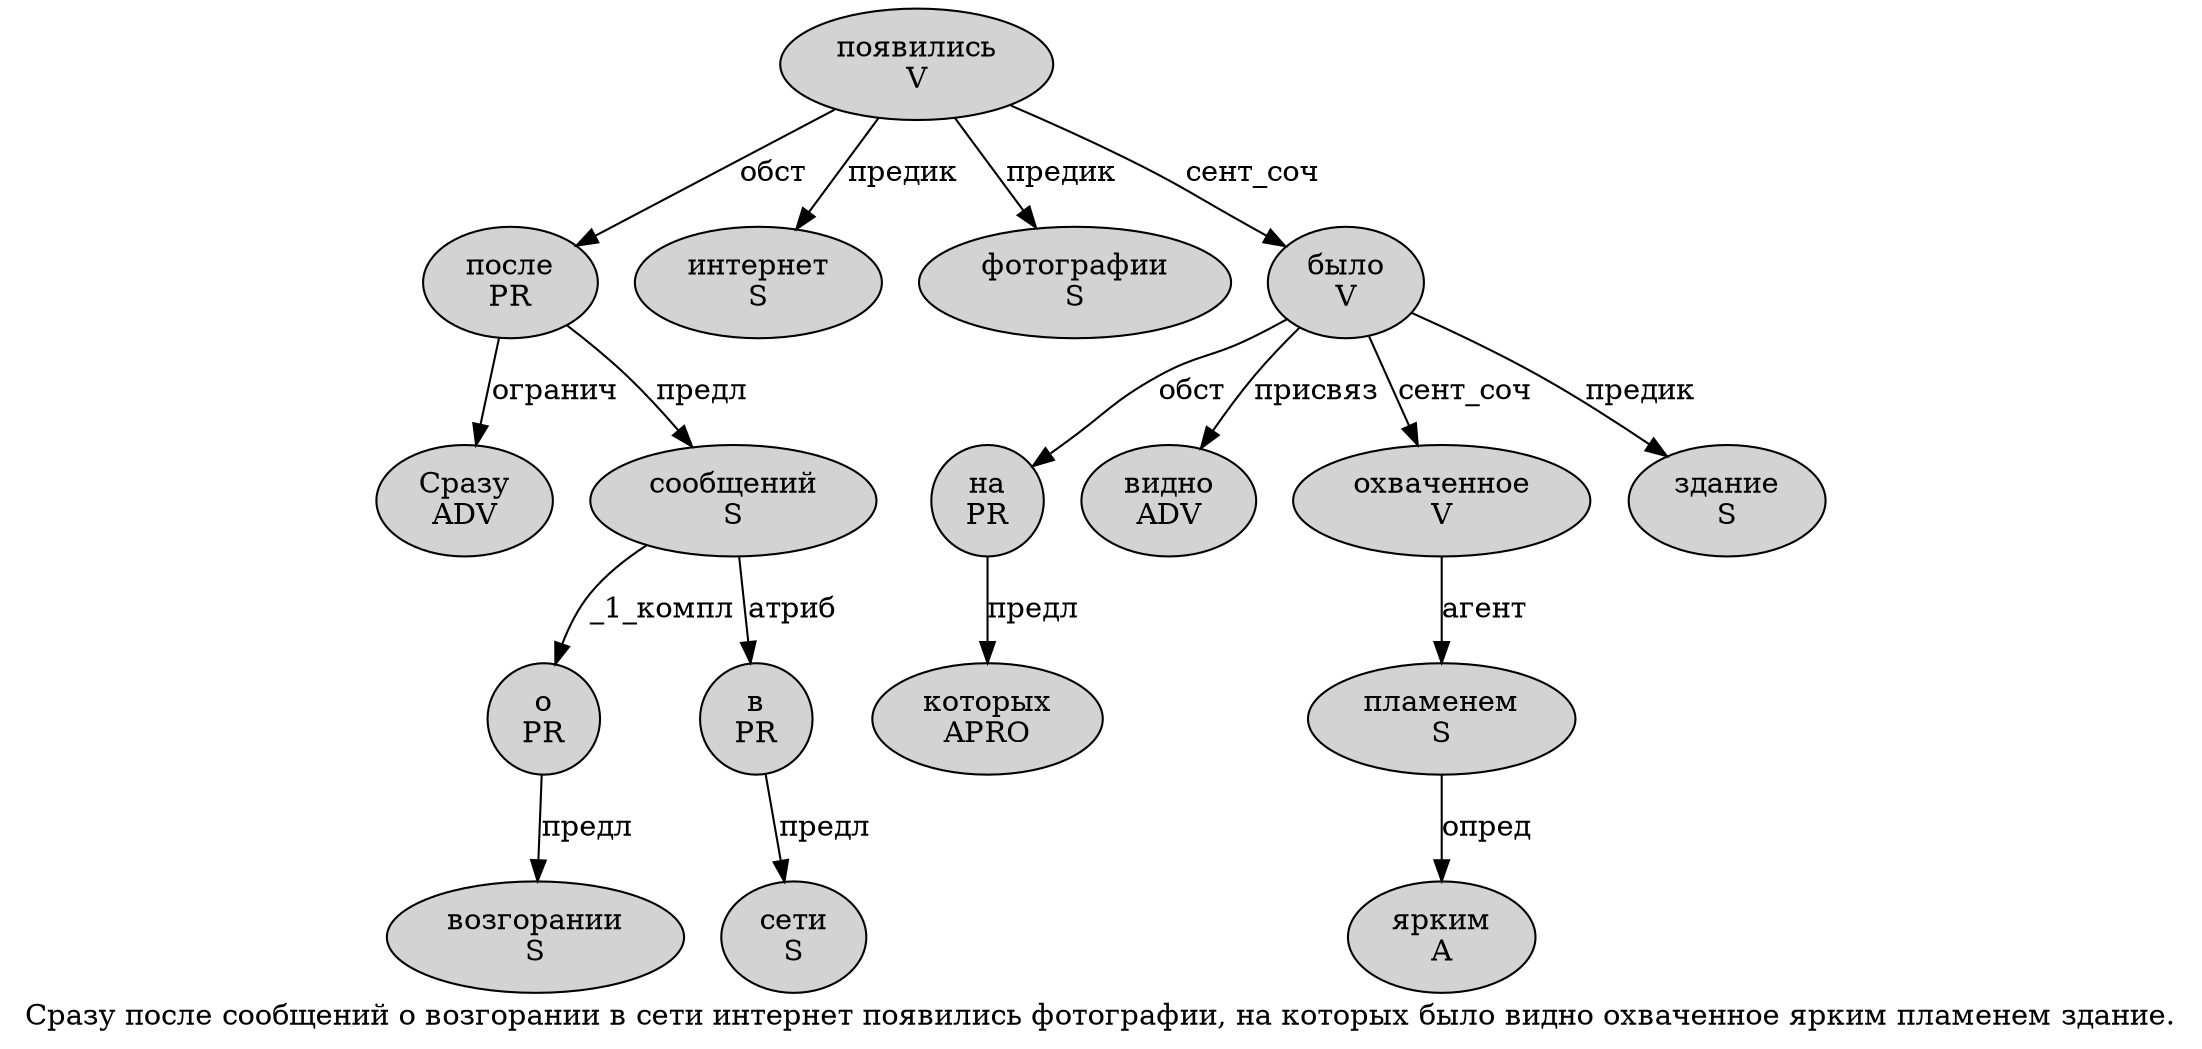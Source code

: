 digraph SENTENCE_1270 {
	graph [label="Сразу после сообщений о возгорании в сети интернет появились фотографии, на которых было видно охваченное ярким пламенем здание."]
	node [style=filled]
		0 [label="Сразу
ADV" color="" fillcolor=lightgray penwidth=1 shape=ellipse]
		1 [label="после
PR" color="" fillcolor=lightgray penwidth=1 shape=ellipse]
		2 [label="сообщений
S" color="" fillcolor=lightgray penwidth=1 shape=ellipse]
		3 [label="о
PR" color="" fillcolor=lightgray penwidth=1 shape=ellipse]
		4 [label="возгорании
S" color="" fillcolor=lightgray penwidth=1 shape=ellipse]
		5 [label="в
PR" color="" fillcolor=lightgray penwidth=1 shape=ellipse]
		6 [label="сети
S" color="" fillcolor=lightgray penwidth=1 shape=ellipse]
		7 [label="интернет
S" color="" fillcolor=lightgray penwidth=1 shape=ellipse]
		8 [label="появились
V" color="" fillcolor=lightgray penwidth=1 shape=ellipse]
		9 [label="фотографии
S" color="" fillcolor=lightgray penwidth=1 shape=ellipse]
		11 [label="на
PR" color="" fillcolor=lightgray penwidth=1 shape=ellipse]
		12 [label="которых
APRO" color="" fillcolor=lightgray penwidth=1 shape=ellipse]
		13 [label="было
V" color="" fillcolor=lightgray penwidth=1 shape=ellipse]
		14 [label="видно
ADV" color="" fillcolor=lightgray penwidth=1 shape=ellipse]
		15 [label="охваченное
V" color="" fillcolor=lightgray penwidth=1 shape=ellipse]
		16 [label="ярким
A" color="" fillcolor=lightgray penwidth=1 shape=ellipse]
		17 [label="пламенем
S" color="" fillcolor=lightgray penwidth=1 shape=ellipse]
		18 [label="здание
S" color="" fillcolor=lightgray penwidth=1 shape=ellipse]
			2 -> 3 [label="_1_компл"]
			2 -> 5 [label="атриб"]
			1 -> 0 [label="огранич"]
			1 -> 2 [label="предл"]
			17 -> 16 [label="опред"]
			15 -> 17 [label="агент"]
			11 -> 12 [label="предл"]
			8 -> 1 [label="обст"]
			8 -> 7 [label="предик"]
			8 -> 9 [label="предик"]
			8 -> 13 [label="сент_соч"]
			3 -> 4 [label="предл"]
			5 -> 6 [label="предл"]
			13 -> 11 [label="обст"]
			13 -> 14 [label="присвяз"]
			13 -> 15 [label="сент_соч"]
			13 -> 18 [label="предик"]
}